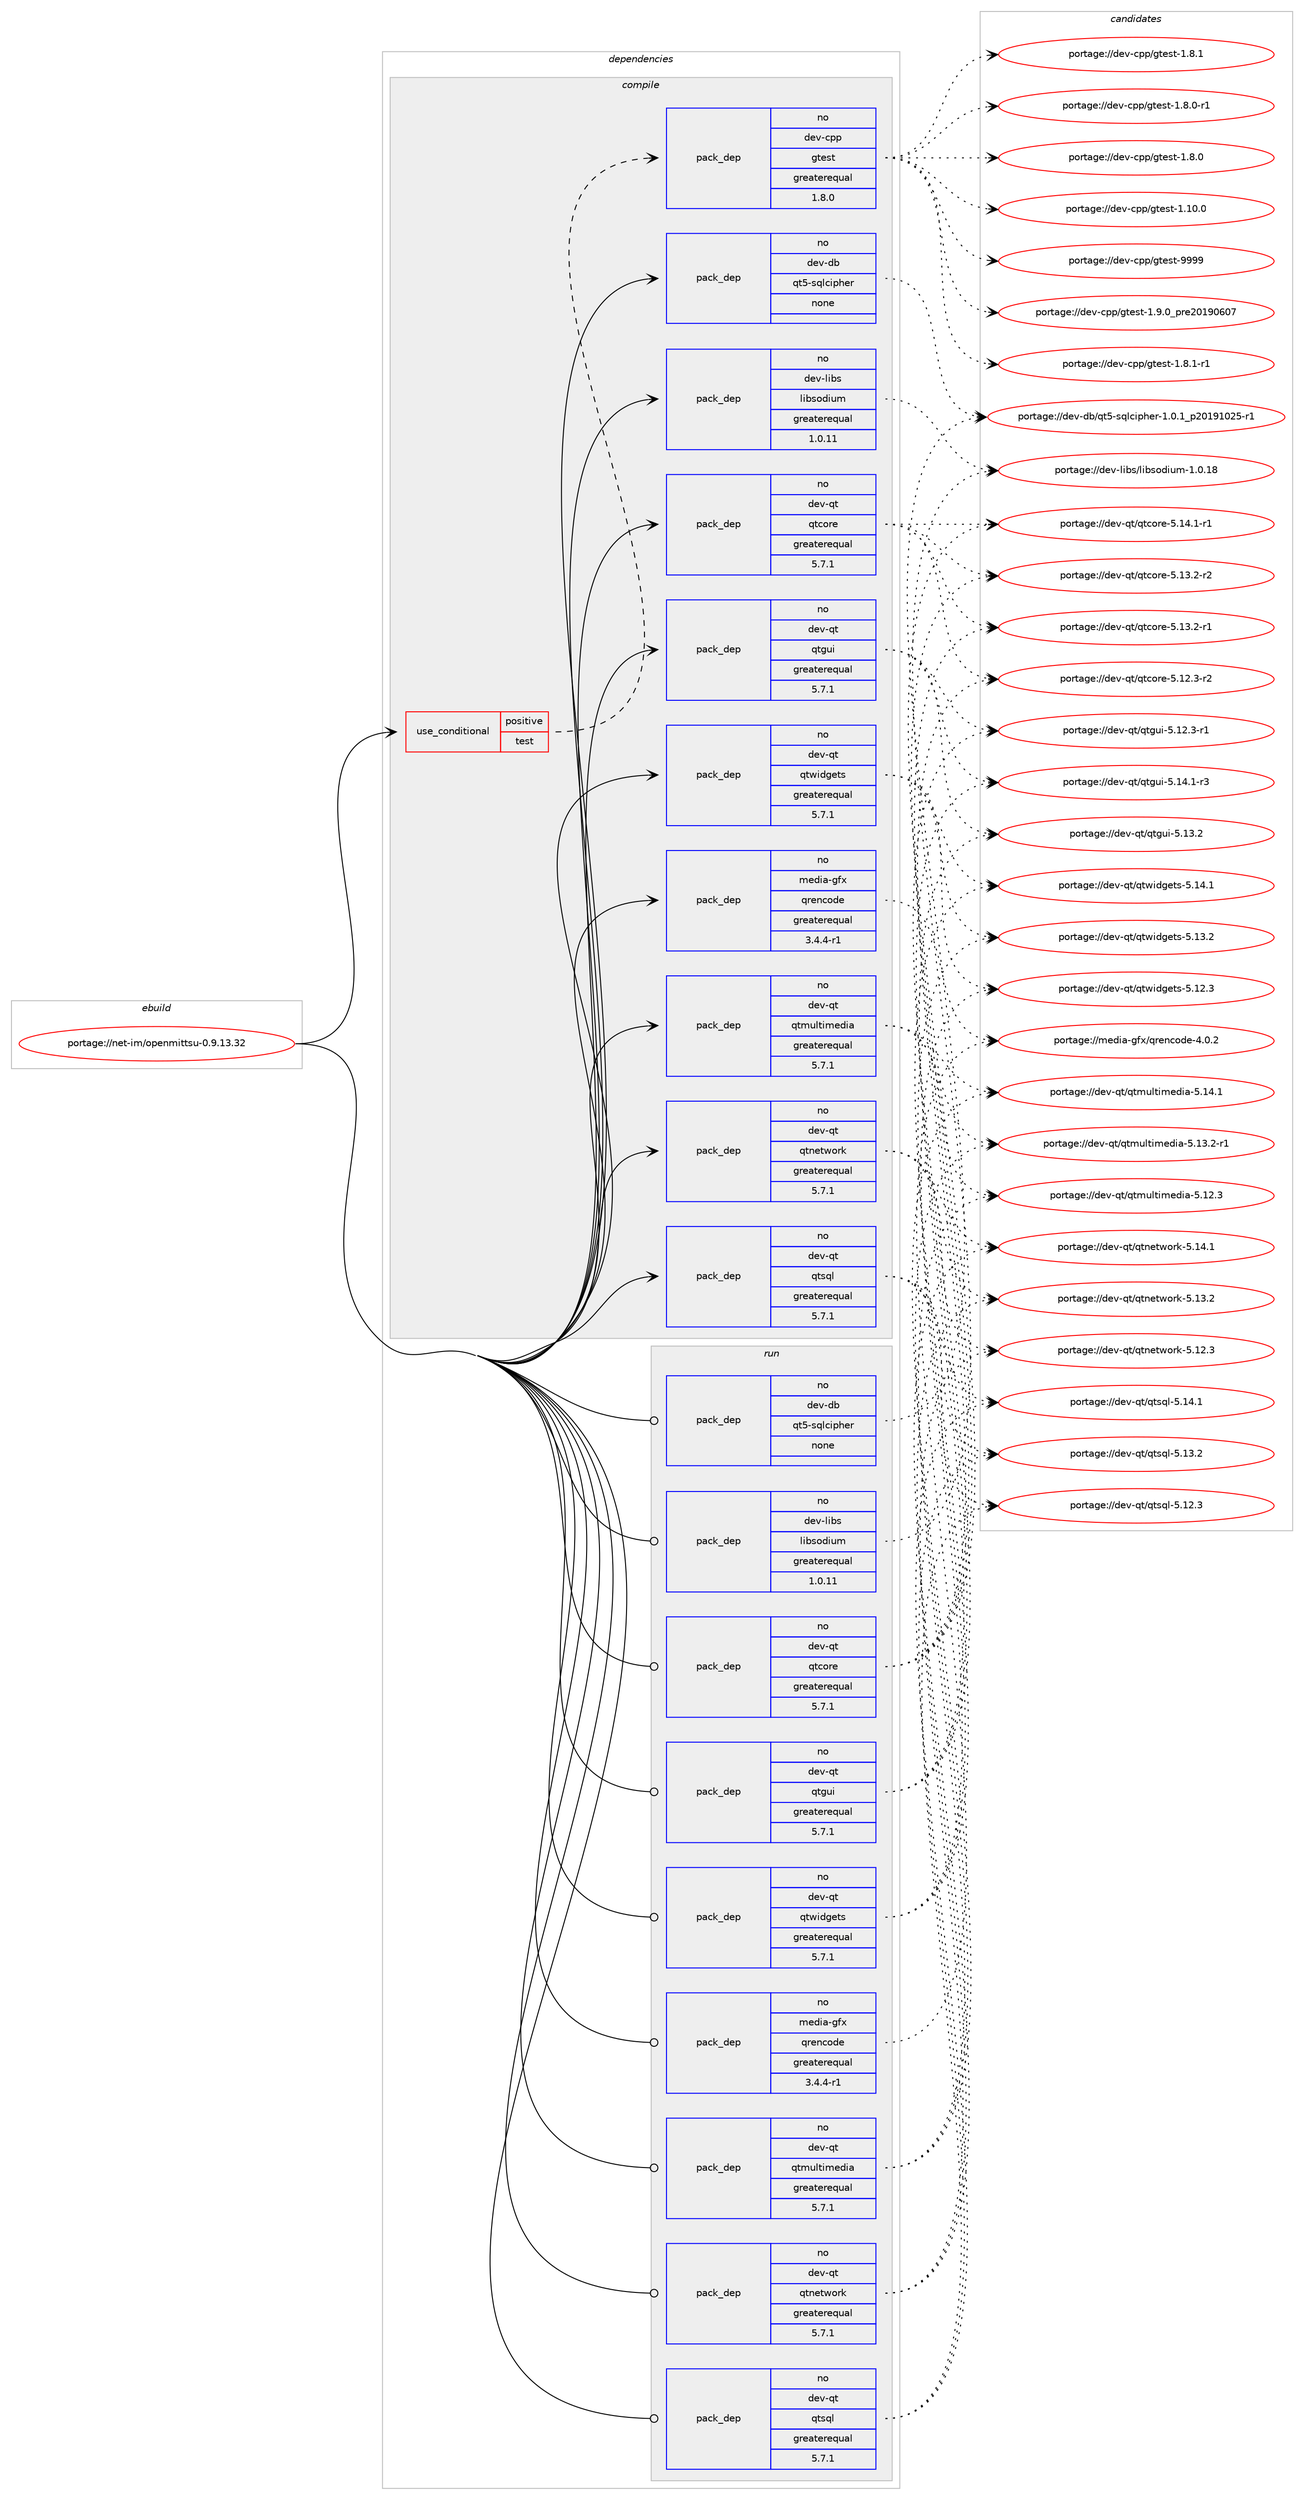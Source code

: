 digraph prolog {

# *************
# Graph options
# *************

newrank=true;
concentrate=true;
compound=true;
graph [rankdir=LR,fontname=Helvetica,fontsize=10,ranksep=1.5];#, ranksep=2.5, nodesep=0.2];
edge  [arrowhead=vee];
node  [fontname=Helvetica,fontsize=10];

# **********
# The ebuild
# **********

subgraph cluster_leftcol {
color=gray;
rank=same;
label=<<i>ebuild</i>>;
id [label="portage://net-im/openmittsu-0.9.13.32", color=red, width=4, href="../net-im/openmittsu-0.9.13.32.svg"];
}

# ****************
# The dependencies
# ****************

subgraph cluster_midcol {
color=gray;
label=<<i>dependencies</i>>;
subgraph cluster_compile {
fillcolor="#eeeeee";
style=filled;
label=<<i>compile</i>>;
subgraph cond18156 {
dependency84712 [label=<<TABLE BORDER="0" CELLBORDER="1" CELLSPACING="0" CELLPADDING="4"><TR><TD ROWSPAN="3" CELLPADDING="10">use_conditional</TD></TR><TR><TD>positive</TD></TR><TR><TD>test</TD></TR></TABLE>>, shape=none, color=red];
subgraph pack64960 {
dependency84713 [label=<<TABLE BORDER="0" CELLBORDER="1" CELLSPACING="0" CELLPADDING="4" WIDTH="220"><TR><TD ROWSPAN="6" CELLPADDING="30">pack_dep</TD></TR><TR><TD WIDTH="110">no</TD></TR><TR><TD>dev-cpp</TD></TR><TR><TD>gtest</TD></TR><TR><TD>greaterequal</TD></TR><TR><TD>1.8.0</TD></TR></TABLE>>, shape=none, color=blue];
}
dependency84712:e -> dependency84713:w [weight=20,style="dashed",arrowhead="vee"];
}
id:e -> dependency84712:w [weight=20,style="solid",arrowhead="vee"];
subgraph pack64961 {
dependency84714 [label=<<TABLE BORDER="0" CELLBORDER="1" CELLSPACING="0" CELLPADDING="4" WIDTH="220"><TR><TD ROWSPAN="6" CELLPADDING="30">pack_dep</TD></TR><TR><TD WIDTH="110">no</TD></TR><TR><TD>dev-db</TD></TR><TR><TD>qt5-sqlcipher</TD></TR><TR><TD>none</TD></TR><TR><TD></TD></TR></TABLE>>, shape=none, color=blue];
}
id:e -> dependency84714:w [weight=20,style="solid",arrowhead="vee"];
subgraph pack64962 {
dependency84715 [label=<<TABLE BORDER="0" CELLBORDER="1" CELLSPACING="0" CELLPADDING="4" WIDTH="220"><TR><TD ROWSPAN="6" CELLPADDING="30">pack_dep</TD></TR><TR><TD WIDTH="110">no</TD></TR><TR><TD>dev-libs</TD></TR><TR><TD>libsodium</TD></TR><TR><TD>greaterequal</TD></TR><TR><TD>1.0.11</TD></TR></TABLE>>, shape=none, color=blue];
}
id:e -> dependency84715:w [weight=20,style="solid",arrowhead="vee"];
subgraph pack64963 {
dependency84716 [label=<<TABLE BORDER="0" CELLBORDER="1" CELLSPACING="0" CELLPADDING="4" WIDTH="220"><TR><TD ROWSPAN="6" CELLPADDING="30">pack_dep</TD></TR><TR><TD WIDTH="110">no</TD></TR><TR><TD>dev-qt</TD></TR><TR><TD>qtcore</TD></TR><TR><TD>greaterequal</TD></TR><TR><TD>5.7.1</TD></TR></TABLE>>, shape=none, color=blue];
}
id:e -> dependency84716:w [weight=20,style="solid",arrowhead="vee"];
subgraph pack64964 {
dependency84717 [label=<<TABLE BORDER="0" CELLBORDER="1" CELLSPACING="0" CELLPADDING="4" WIDTH="220"><TR><TD ROWSPAN="6" CELLPADDING="30">pack_dep</TD></TR><TR><TD WIDTH="110">no</TD></TR><TR><TD>dev-qt</TD></TR><TR><TD>qtgui</TD></TR><TR><TD>greaterequal</TD></TR><TR><TD>5.7.1</TD></TR></TABLE>>, shape=none, color=blue];
}
id:e -> dependency84717:w [weight=20,style="solid",arrowhead="vee"];
subgraph pack64965 {
dependency84718 [label=<<TABLE BORDER="0" CELLBORDER="1" CELLSPACING="0" CELLPADDING="4" WIDTH="220"><TR><TD ROWSPAN="6" CELLPADDING="30">pack_dep</TD></TR><TR><TD WIDTH="110">no</TD></TR><TR><TD>dev-qt</TD></TR><TR><TD>qtmultimedia</TD></TR><TR><TD>greaterequal</TD></TR><TR><TD>5.7.1</TD></TR></TABLE>>, shape=none, color=blue];
}
id:e -> dependency84718:w [weight=20,style="solid",arrowhead="vee"];
subgraph pack64966 {
dependency84719 [label=<<TABLE BORDER="0" CELLBORDER="1" CELLSPACING="0" CELLPADDING="4" WIDTH="220"><TR><TD ROWSPAN="6" CELLPADDING="30">pack_dep</TD></TR><TR><TD WIDTH="110">no</TD></TR><TR><TD>dev-qt</TD></TR><TR><TD>qtnetwork</TD></TR><TR><TD>greaterequal</TD></TR><TR><TD>5.7.1</TD></TR></TABLE>>, shape=none, color=blue];
}
id:e -> dependency84719:w [weight=20,style="solid",arrowhead="vee"];
subgraph pack64967 {
dependency84720 [label=<<TABLE BORDER="0" CELLBORDER="1" CELLSPACING="0" CELLPADDING="4" WIDTH="220"><TR><TD ROWSPAN="6" CELLPADDING="30">pack_dep</TD></TR><TR><TD WIDTH="110">no</TD></TR><TR><TD>dev-qt</TD></TR><TR><TD>qtsql</TD></TR><TR><TD>greaterequal</TD></TR><TR><TD>5.7.1</TD></TR></TABLE>>, shape=none, color=blue];
}
id:e -> dependency84720:w [weight=20,style="solid",arrowhead="vee"];
subgraph pack64968 {
dependency84721 [label=<<TABLE BORDER="0" CELLBORDER="1" CELLSPACING="0" CELLPADDING="4" WIDTH="220"><TR><TD ROWSPAN="6" CELLPADDING="30">pack_dep</TD></TR><TR><TD WIDTH="110">no</TD></TR><TR><TD>dev-qt</TD></TR><TR><TD>qtwidgets</TD></TR><TR><TD>greaterequal</TD></TR><TR><TD>5.7.1</TD></TR></TABLE>>, shape=none, color=blue];
}
id:e -> dependency84721:w [weight=20,style="solid",arrowhead="vee"];
subgraph pack64969 {
dependency84722 [label=<<TABLE BORDER="0" CELLBORDER="1" CELLSPACING="0" CELLPADDING="4" WIDTH="220"><TR><TD ROWSPAN="6" CELLPADDING="30">pack_dep</TD></TR><TR><TD WIDTH="110">no</TD></TR><TR><TD>media-gfx</TD></TR><TR><TD>qrencode</TD></TR><TR><TD>greaterequal</TD></TR><TR><TD>3.4.4-r1</TD></TR></TABLE>>, shape=none, color=blue];
}
id:e -> dependency84722:w [weight=20,style="solid",arrowhead="vee"];
}
subgraph cluster_compileandrun {
fillcolor="#eeeeee";
style=filled;
label=<<i>compile and run</i>>;
}
subgraph cluster_run {
fillcolor="#eeeeee";
style=filled;
label=<<i>run</i>>;
subgraph pack64970 {
dependency84723 [label=<<TABLE BORDER="0" CELLBORDER="1" CELLSPACING="0" CELLPADDING="4" WIDTH="220"><TR><TD ROWSPAN="6" CELLPADDING="30">pack_dep</TD></TR><TR><TD WIDTH="110">no</TD></TR><TR><TD>dev-db</TD></TR><TR><TD>qt5-sqlcipher</TD></TR><TR><TD>none</TD></TR><TR><TD></TD></TR></TABLE>>, shape=none, color=blue];
}
id:e -> dependency84723:w [weight=20,style="solid",arrowhead="odot"];
subgraph pack64971 {
dependency84724 [label=<<TABLE BORDER="0" CELLBORDER="1" CELLSPACING="0" CELLPADDING="4" WIDTH="220"><TR><TD ROWSPAN="6" CELLPADDING="30">pack_dep</TD></TR><TR><TD WIDTH="110">no</TD></TR><TR><TD>dev-libs</TD></TR><TR><TD>libsodium</TD></TR><TR><TD>greaterequal</TD></TR><TR><TD>1.0.11</TD></TR></TABLE>>, shape=none, color=blue];
}
id:e -> dependency84724:w [weight=20,style="solid",arrowhead="odot"];
subgraph pack64972 {
dependency84725 [label=<<TABLE BORDER="0" CELLBORDER="1" CELLSPACING="0" CELLPADDING="4" WIDTH="220"><TR><TD ROWSPAN="6" CELLPADDING="30">pack_dep</TD></TR><TR><TD WIDTH="110">no</TD></TR><TR><TD>dev-qt</TD></TR><TR><TD>qtcore</TD></TR><TR><TD>greaterequal</TD></TR><TR><TD>5.7.1</TD></TR></TABLE>>, shape=none, color=blue];
}
id:e -> dependency84725:w [weight=20,style="solid",arrowhead="odot"];
subgraph pack64973 {
dependency84726 [label=<<TABLE BORDER="0" CELLBORDER="1" CELLSPACING="0" CELLPADDING="4" WIDTH="220"><TR><TD ROWSPAN="6" CELLPADDING="30">pack_dep</TD></TR><TR><TD WIDTH="110">no</TD></TR><TR><TD>dev-qt</TD></TR><TR><TD>qtgui</TD></TR><TR><TD>greaterequal</TD></TR><TR><TD>5.7.1</TD></TR></TABLE>>, shape=none, color=blue];
}
id:e -> dependency84726:w [weight=20,style="solid",arrowhead="odot"];
subgraph pack64974 {
dependency84727 [label=<<TABLE BORDER="0" CELLBORDER="1" CELLSPACING="0" CELLPADDING="4" WIDTH="220"><TR><TD ROWSPAN="6" CELLPADDING="30">pack_dep</TD></TR><TR><TD WIDTH="110">no</TD></TR><TR><TD>dev-qt</TD></TR><TR><TD>qtmultimedia</TD></TR><TR><TD>greaterequal</TD></TR><TR><TD>5.7.1</TD></TR></TABLE>>, shape=none, color=blue];
}
id:e -> dependency84727:w [weight=20,style="solid",arrowhead="odot"];
subgraph pack64975 {
dependency84728 [label=<<TABLE BORDER="0" CELLBORDER="1" CELLSPACING="0" CELLPADDING="4" WIDTH="220"><TR><TD ROWSPAN="6" CELLPADDING="30">pack_dep</TD></TR><TR><TD WIDTH="110">no</TD></TR><TR><TD>dev-qt</TD></TR><TR><TD>qtnetwork</TD></TR><TR><TD>greaterequal</TD></TR><TR><TD>5.7.1</TD></TR></TABLE>>, shape=none, color=blue];
}
id:e -> dependency84728:w [weight=20,style="solid",arrowhead="odot"];
subgraph pack64976 {
dependency84729 [label=<<TABLE BORDER="0" CELLBORDER="1" CELLSPACING="0" CELLPADDING="4" WIDTH="220"><TR><TD ROWSPAN="6" CELLPADDING="30">pack_dep</TD></TR><TR><TD WIDTH="110">no</TD></TR><TR><TD>dev-qt</TD></TR><TR><TD>qtsql</TD></TR><TR><TD>greaterequal</TD></TR><TR><TD>5.7.1</TD></TR></TABLE>>, shape=none, color=blue];
}
id:e -> dependency84729:w [weight=20,style="solid",arrowhead="odot"];
subgraph pack64977 {
dependency84730 [label=<<TABLE BORDER="0" CELLBORDER="1" CELLSPACING="0" CELLPADDING="4" WIDTH="220"><TR><TD ROWSPAN="6" CELLPADDING="30">pack_dep</TD></TR><TR><TD WIDTH="110">no</TD></TR><TR><TD>dev-qt</TD></TR><TR><TD>qtwidgets</TD></TR><TR><TD>greaterequal</TD></TR><TR><TD>5.7.1</TD></TR></TABLE>>, shape=none, color=blue];
}
id:e -> dependency84730:w [weight=20,style="solid",arrowhead="odot"];
subgraph pack64978 {
dependency84731 [label=<<TABLE BORDER="0" CELLBORDER="1" CELLSPACING="0" CELLPADDING="4" WIDTH="220"><TR><TD ROWSPAN="6" CELLPADDING="30">pack_dep</TD></TR><TR><TD WIDTH="110">no</TD></TR><TR><TD>media-gfx</TD></TR><TR><TD>qrencode</TD></TR><TR><TD>greaterequal</TD></TR><TR><TD>3.4.4-r1</TD></TR></TABLE>>, shape=none, color=blue];
}
id:e -> dependency84731:w [weight=20,style="solid",arrowhead="odot"];
}
}

# **************
# The candidates
# **************

subgraph cluster_choices {
rank=same;
color=gray;
label=<<i>candidates</i>>;

subgraph choice64960 {
color=black;
nodesep=1;
choice1001011184599112112471031161011151164557575757 [label="portage://dev-cpp/gtest-9999", color=red, width=4,href="../dev-cpp/gtest-9999.svg"];
choice100101118459911211247103116101115116454946574648951121141015048495748544855 [label="portage://dev-cpp/gtest-1.9.0_pre20190607", color=red, width=4,href="../dev-cpp/gtest-1.9.0_pre20190607.svg"];
choice1001011184599112112471031161011151164549465646494511449 [label="portage://dev-cpp/gtest-1.8.1-r1", color=red, width=4,href="../dev-cpp/gtest-1.8.1-r1.svg"];
choice100101118459911211247103116101115116454946564649 [label="portage://dev-cpp/gtest-1.8.1", color=red, width=4,href="../dev-cpp/gtest-1.8.1.svg"];
choice1001011184599112112471031161011151164549465646484511449 [label="portage://dev-cpp/gtest-1.8.0-r1", color=red, width=4,href="../dev-cpp/gtest-1.8.0-r1.svg"];
choice100101118459911211247103116101115116454946564648 [label="portage://dev-cpp/gtest-1.8.0", color=red, width=4,href="../dev-cpp/gtest-1.8.0.svg"];
choice10010111845991121124710311610111511645494649484648 [label="portage://dev-cpp/gtest-1.10.0", color=red, width=4,href="../dev-cpp/gtest-1.10.0.svg"];
dependency84713:e -> choice1001011184599112112471031161011151164557575757:w [style=dotted,weight="100"];
dependency84713:e -> choice100101118459911211247103116101115116454946574648951121141015048495748544855:w [style=dotted,weight="100"];
dependency84713:e -> choice1001011184599112112471031161011151164549465646494511449:w [style=dotted,weight="100"];
dependency84713:e -> choice100101118459911211247103116101115116454946564649:w [style=dotted,weight="100"];
dependency84713:e -> choice1001011184599112112471031161011151164549465646484511449:w [style=dotted,weight="100"];
dependency84713:e -> choice100101118459911211247103116101115116454946564648:w [style=dotted,weight="100"];
dependency84713:e -> choice10010111845991121124710311610111511645494649484648:w [style=dotted,weight="100"];
}
subgraph choice64961 {
color=black;
nodesep=1;
choice1001011184510098471131165345115113108991051121041011144549464846499511250484957494850534511449 [label="portage://dev-db/qt5-sqlcipher-1.0.1_p20191025-r1", color=red, width=4,href="../dev-db/qt5-sqlcipher-1.0.1_p20191025-r1.svg"];
dependency84714:e -> choice1001011184510098471131165345115113108991051121041011144549464846499511250484957494850534511449:w [style=dotted,weight="100"];
}
subgraph choice64962 {
color=black;
nodesep=1;
choice1001011184510810598115471081059811511110010511710945494648464956 [label="portage://dev-libs/libsodium-1.0.18", color=red, width=4,href="../dev-libs/libsodium-1.0.18.svg"];
dependency84715:e -> choice1001011184510810598115471081059811511110010511710945494648464956:w [style=dotted,weight="100"];
}
subgraph choice64963 {
color=black;
nodesep=1;
choice100101118451131164711311699111114101455346495246494511449 [label="portage://dev-qt/qtcore-5.14.1-r1", color=red, width=4,href="../dev-qt/qtcore-5.14.1-r1.svg"];
choice100101118451131164711311699111114101455346495146504511450 [label="portage://dev-qt/qtcore-5.13.2-r2", color=red, width=4,href="../dev-qt/qtcore-5.13.2-r2.svg"];
choice100101118451131164711311699111114101455346495146504511449 [label="portage://dev-qt/qtcore-5.13.2-r1", color=red, width=4,href="../dev-qt/qtcore-5.13.2-r1.svg"];
choice100101118451131164711311699111114101455346495046514511450 [label="portage://dev-qt/qtcore-5.12.3-r2", color=red, width=4,href="../dev-qt/qtcore-5.12.3-r2.svg"];
dependency84716:e -> choice100101118451131164711311699111114101455346495246494511449:w [style=dotted,weight="100"];
dependency84716:e -> choice100101118451131164711311699111114101455346495146504511450:w [style=dotted,weight="100"];
dependency84716:e -> choice100101118451131164711311699111114101455346495146504511449:w [style=dotted,weight="100"];
dependency84716:e -> choice100101118451131164711311699111114101455346495046514511450:w [style=dotted,weight="100"];
}
subgraph choice64964 {
color=black;
nodesep=1;
choice1001011184511311647113116103117105455346495246494511451 [label="portage://dev-qt/qtgui-5.14.1-r3", color=red, width=4,href="../dev-qt/qtgui-5.14.1-r3.svg"];
choice100101118451131164711311610311710545534649514650 [label="portage://dev-qt/qtgui-5.13.2", color=red, width=4,href="../dev-qt/qtgui-5.13.2.svg"];
choice1001011184511311647113116103117105455346495046514511449 [label="portage://dev-qt/qtgui-5.12.3-r1", color=red, width=4,href="../dev-qt/qtgui-5.12.3-r1.svg"];
dependency84717:e -> choice1001011184511311647113116103117105455346495246494511451:w [style=dotted,weight="100"];
dependency84717:e -> choice100101118451131164711311610311710545534649514650:w [style=dotted,weight="100"];
dependency84717:e -> choice1001011184511311647113116103117105455346495046514511449:w [style=dotted,weight="100"];
}
subgraph choice64965 {
color=black;
nodesep=1;
choice10010111845113116471131161091171081161051091011001059745534649524649 [label="portage://dev-qt/qtmultimedia-5.14.1", color=red, width=4,href="../dev-qt/qtmultimedia-5.14.1.svg"];
choice100101118451131164711311610911710811610510910110010597455346495146504511449 [label="portage://dev-qt/qtmultimedia-5.13.2-r1", color=red, width=4,href="../dev-qt/qtmultimedia-5.13.2-r1.svg"];
choice10010111845113116471131161091171081161051091011001059745534649504651 [label="portage://dev-qt/qtmultimedia-5.12.3", color=red, width=4,href="../dev-qt/qtmultimedia-5.12.3.svg"];
dependency84718:e -> choice10010111845113116471131161091171081161051091011001059745534649524649:w [style=dotted,weight="100"];
dependency84718:e -> choice100101118451131164711311610911710811610510910110010597455346495146504511449:w [style=dotted,weight="100"];
dependency84718:e -> choice10010111845113116471131161091171081161051091011001059745534649504651:w [style=dotted,weight="100"];
}
subgraph choice64966 {
color=black;
nodesep=1;
choice100101118451131164711311611010111611911111410745534649524649 [label="portage://dev-qt/qtnetwork-5.14.1", color=red, width=4,href="../dev-qt/qtnetwork-5.14.1.svg"];
choice100101118451131164711311611010111611911111410745534649514650 [label="portage://dev-qt/qtnetwork-5.13.2", color=red, width=4,href="../dev-qt/qtnetwork-5.13.2.svg"];
choice100101118451131164711311611010111611911111410745534649504651 [label="portage://dev-qt/qtnetwork-5.12.3", color=red, width=4,href="../dev-qt/qtnetwork-5.12.3.svg"];
dependency84719:e -> choice100101118451131164711311611010111611911111410745534649524649:w [style=dotted,weight="100"];
dependency84719:e -> choice100101118451131164711311611010111611911111410745534649514650:w [style=dotted,weight="100"];
dependency84719:e -> choice100101118451131164711311611010111611911111410745534649504651:w [style=dotted,weight="100"];
}
subgraph choice64967 {
color=black;
nodesep=1;
choice100101118451131164711311611511310845534649524649 [label="portage://dev-qt/qtsql-5.14.1", color=red, width=4,href="../dev-qt/qtsql-5.14.1.svg"];
choice100101118451131164711311611511310845534649514650 [label="portage://dev-qt/qtsql-5.13.2", color=red, width=4,href="../dev-qt/qtsql-5.13.2.svg"];
choice100101118451131164711311611511310845534649504651 [label="portage://dev-qt/qtsql-5.12.3", color=red, width=4,href="../dev-qt/qtsql-5.12.3.svg"];
dependency84720:e -> choice100101118451131164711311611511310845534649524649:w [style=dotted,weight="100"];
dependency84720:e -> choice100101118451131164711311611511310845534649514650:w [style=dotted,weight="100"];
dependency84720:e -> choice100101118451131164711311611511310845534649504651:w [style=dotted,weight="100"];
}
subgraph choice64968 {
color=black;
nodesep=1;
choice100101118451131164711311611910510010310111611545534649524649 [label="portage://dev-qt/qtwidgets-5.14.1", color=red, width=4,href="../dev-qt/qtwidgets-5.14.1.svg"];
choice100101118451131164711311611910510010310111611545534649514650 [label="portage://dev-qt/qtwidgets-5.13.2", color=red, width=4,href="../dev-qt/qtwidgets-5.13.2.svg"];
choice100101118451131164711311611910510010310111611545534649504651 [label="portage://dev-qt/qtwidgets-5.12.3", color=red, width=4,href="../dev-qt/qtwidgets-5.12.3.svg"];
dependency84721:e -> choice100101118451131164711311611910510010310111611545534649524649:w [style=dotted,weight="100"];
dependency84721:e -> choice100101118451131164711311611910510010310111611545534649514650:w [style=dotted,weight="100"];
dependency84721:e -> choice100101118451131164711311611910510010310111611545534649504651:w [style=dotted,weight="100"];
}
subgraph choice64969 {
color=black;
nodesep=1;
choice10910110010597451031021204711311410111099111100101455246484650 [label="portage://media-gfx/qrencode-4.0.2", color=red, width=4,href="../media-gfx/qrencode-4.0.2.svg"];
dependency84722:e -> choice10910110010597451031021204711311410111099111100101455246484650:w [style=dotted,weight="100"];
}
subgraph choice64970 {
color=black;
nodesep=1;
choice1001011184510098471131165345115113108991051121041011144549464846499511250484957494850534511449 [label="portage://dev-db/qt5-sqlcipher-1.0.1_p20191025-r1", color=red, width=4,href="../dev-db/qt5-sqlcipher-1.0.1_p20191025-r1.svg"];
dependency84723:e -> choice1001011184510098471131165345115113108991051121041011144549464846499511250484957494850534511449:w [style=dotted,weight="100"];
}
subgraph choice64971 {
color=black;
nodesep=1;
choice1001011184510810598115471081059811511110010511710945494648464956 [label="portage://dev-libs/libsodium-1.0.18", color=red, width=4,href="../dev-libs/libsodium-1.0.18.svg"];
dependency84724:e -> choice1001011184510810598115471081059811511110010511710945494648464956:w [style=dotted,weight="100"];
}
subgraph choice64972 {
color=black;
nodesep=1;
choice100101118451131164711311699111114101455346495246494511449 [label="portage://dev-qt/qtcore-5.14.1-r1", color=red, width=4,href="../dev-qt/qtcore-5.14.1-r1.svg"];
choice100101118451131164711311699111114101455346495146504511450 [label="portage://dev-qt/qtcore-5.13.2-r2", color=red, width=4,href="../dev-qt/qtcore-5.13.2-r2.svg"];
choice100101118451131164711311699111114101455346495146504511449 [label="portage://dev-qt/qtcore-5.13.2-r1", color=red, width=4,href="../dev-qt/qtcore-5.13.2-r1.svg"];
choice100101118451131164711311699111114101455346495046514511450 [label="portage://dev-qt/qtcore-5.12.3-r2", color=red, width=4,href="../dev-qt/qtcore-5.12.3-r2.svg"];
dependency84725:e -> choice100101118451131164711311699111114101455346495246494511449:w [style=dotted,weight="100"];
dependency84725:e -> choice100101118451131164711311699111114101455346495146504511450:w [style=dotted,weight="100"];
dependency84725:e -> choice100101118451131164711311699111114101455346495146504511449:w [style=dotted,weight="100"];
dependency84725:e -> choice100101118451131164711311699111114101455346495046514511450:w [style=dotted,weight="100"];
}
subgraph choice64973 {
color=black;
nodesep=1;
choice1001011184511311647113116103117105455346495246494511451 [label="portage://dev-qt/qtgui-5.14.1-r3", color=red, width=4,href="../dev-qt/qtgui-5.14.1-r3.svg"];
choice100101118451131164711311610311710545534649514650 [label="portage://dev-qt/qtgui-5.13.2", color=red, width=4,href="../dev-qt/qtgui-5.13.2.svg"];
choice1001011184511311647113116103117105455346495046514511449 [label="portage://dev-qt/qtgui-5.12.3-r1", color=red, width=4,href="../dev-qt/qtgui-5.12.3-r1.svg"];
dependency84726:e -> choice1001011184511311647113116103117105455346495246494511451:w [style=dotted,weight="100"];
dependency84726:e -> choice100101118451131164711311610311710545534649514650:w [style=dotted,weight="100"];
dependency84726:e -> choice1001011184511311647113116103117105455346495046514511449:w [style=dotted,weight="100"];
}
subgraph choice64974 {
color=black;
nodesep=1;
choice10010111845113116471131161091171081161051091011001059745534649524649 [label="portage://dev-qt/qtmultimedia-5.14.1", color=red, width=4,href="../dev-qt/qtmultimedia-5.14.1.svg"];
choice100101118451131164711311610911710811610510910110010597455346495146504511449 [label="portage://dev-qt/qtmultimedia-5.13.2-r1", color=red, width=4,href="../dev-qt/qtmultimedia-5.13.2-r1.svg"];
choice10010111845113116471131161091171081161051091011001059745534649504651 [label="portage://dev-qt/qtmultimedia-5.12.3", color=red, width=4,href="../dev-qt/qtmultimedia-5.12.3.svg"];
dependency84727:e -> choice10010111845113116471131161091171081161051091011001059745534649524649:w [style=dotted,weight="100"];
dependency84727:e -> choice100101118451131164711311610911710811610510910110010597455346495146504511449:w [style=dotted,weight="100"];
dependency84727:e -> choice10010111845113116471131161091171081161051091011001059745534649504651:w [style=dotted,weight="100"];
}
subgraph choice64975 {
color=black;
nodesep=1;
choice100101118451131164711311611010111611911111410745534649524649 [label="portage://dev-qt/qtnetwork-5.14.1", color=red, width=4,href="../dev-qt/qtnetwork-5.14.1.svg"];
choice100101118451131164711311611010111611911111410745534649514650 [label="portage://dev-qt/qtnetwork-5.13.2", color=red, width=4,href="../dev-qt/qtnetwork-5.13.2.svg"];
choice100101118451131164711311611010111611911111410745534649504651 [label="portage://dev-qt/qtnetwork-5.12.3", color=red, width=4,href="../dev-qt/qtnetwork-5.12.3.svg"];
dependency84728:e -> choice100101118451131164711311611010111611911111410745534649524649:w [style=dotted,weight="100"];
dependency84728:e -> choice100101118451131164711311611010111611911111410745534649514650:w [style=dotted,weight="100"];
dependency84728:e -> choice100101118451131164711311611010111611911111410745534649504651:w [style=dotted,weight="100"];
}
subgraph choice64976 {
color=black;
nodesep=1;
choice100101118451131164711311611511310845534649524649 [label="portage://dev-qt/qtsql-5.14.1", color=red, width=4,href="../dev-qt/qtsql-5.14.1.svg"];
choice100101118451131164711311611511310845534649514650 [label="portage://dev-qt/qtsql-5.13.2", color=red, width=4,href="../dev-qt/qtsql-5.13.2.svg"];
choice100101118451131164711311611511310845534649504651 [label="portage://dev-qt/qtsql-5.12.3", color=red, width=4,href="../dev-qt/qtsql-5.12.3.svg"];
dependency84729:e -> choice100101118451131164711311611511310845534649524649:w [style=dotted,weight="100"];
dependency84729:e -> choice100101118451131164711311611511310845534649514650:w [style=dotted,weight="100"];
dependency84729:e -> choice100101118451131164711311611511310845534649504651:w [style=dotted,weight="100"];
}
subgraph choice64977 {
color=black;
nodesep=1;
choice100101118451131164711311611910510010310111611545534649524649 [label="portage://dev-qt/qtwidgets-5.14.1", color=red, width=4,href="../dev-qt/qtwidgets-5.14.1.svg"];
choice100101118451131164711311611910510010310111611545534649514650 [label="portage://dev-qt/qtwidgets-5.13.2", color=red, width=4,href="../dev-qt/qtwidgets-5.13.2.svg"];
choice100101118451131164711311611910510010310111611545534649504651 [label="portage://dev-qt/qtwidgets-5.12.3", color=red, width=4,href="../dev-qt/qtwidgets-5.12.3.svg"];
dependency84730:e -> choice100101118451131164711311611910510010310111611545534649524649:w [style=dotted,weight="100"];
dependency84730:e -> choice100101118451131164711311611910510010310111611545534649514650:w [style=dotted,weight="100"];
dependency84730:e -> choice100101118451131164711311611910510010310111611545534649504651:w [style=dotted,weight="100"];
}
subgraph choice64978 {
color=black;
nodesep=1;
choice10910110010597451031021204711311410111099111100101455246484650 [label="portage://media-gfx/qrencode-4.0.2", color=red, width=4,href="../media-gfx/qrencode-4.0.2.svg"];
dependency84731:e -> choice10910110010597451031021204711311410111099111100101455246484650:w [style=dotted,weight="100"];
}
}

}
